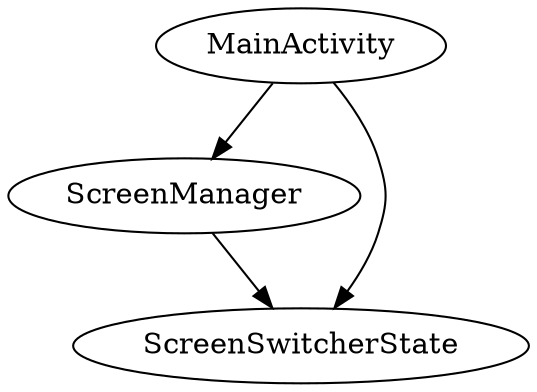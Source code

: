 digraph G1 {
  concentrate = true;
  MainActivity -> ScreenManager;
  MainActivity -> ScreenSwitcherState;
  ScreenManager -> ScreenSwitcherState;
}
